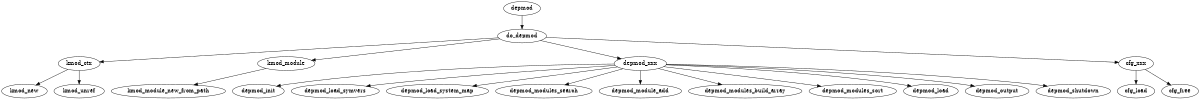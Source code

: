 digraph G {

	size="8, 8";  

	depmod -> do_depmod;

	do_depmod -> kmod_ctx;
	do_depmod -> kmod_module;
	do_depmod -> depmod_xxx;
	do_depmod -> cfg_xxx;

	kmod_ctx -> kmod_new;
	kmod_ctx -> kmod_unref;

	kmod_module -> kmod_module_new_from_path;

	depmod_xxx -> depmod_init;
	depmod_xxx -> depmod_load_symvers;
	depmod_xxx -> depmod_load_system_map;
	depmod_xxx -> depmod_modules_search;
	depmod_xxx -> depmod_module_add;
	depmod_xxx -> depmod_modules_build_array;
	depmod_xxx -> depmod_modules_sort;
	depmod_xxx -> depmod_load;
	depmod_xxx -> depmod_output;
	depmod_xxx -> depmod_shutdown;

	cfg_xxx -> cfg_load;
	cfg_xxx -> cfg_free;
}


